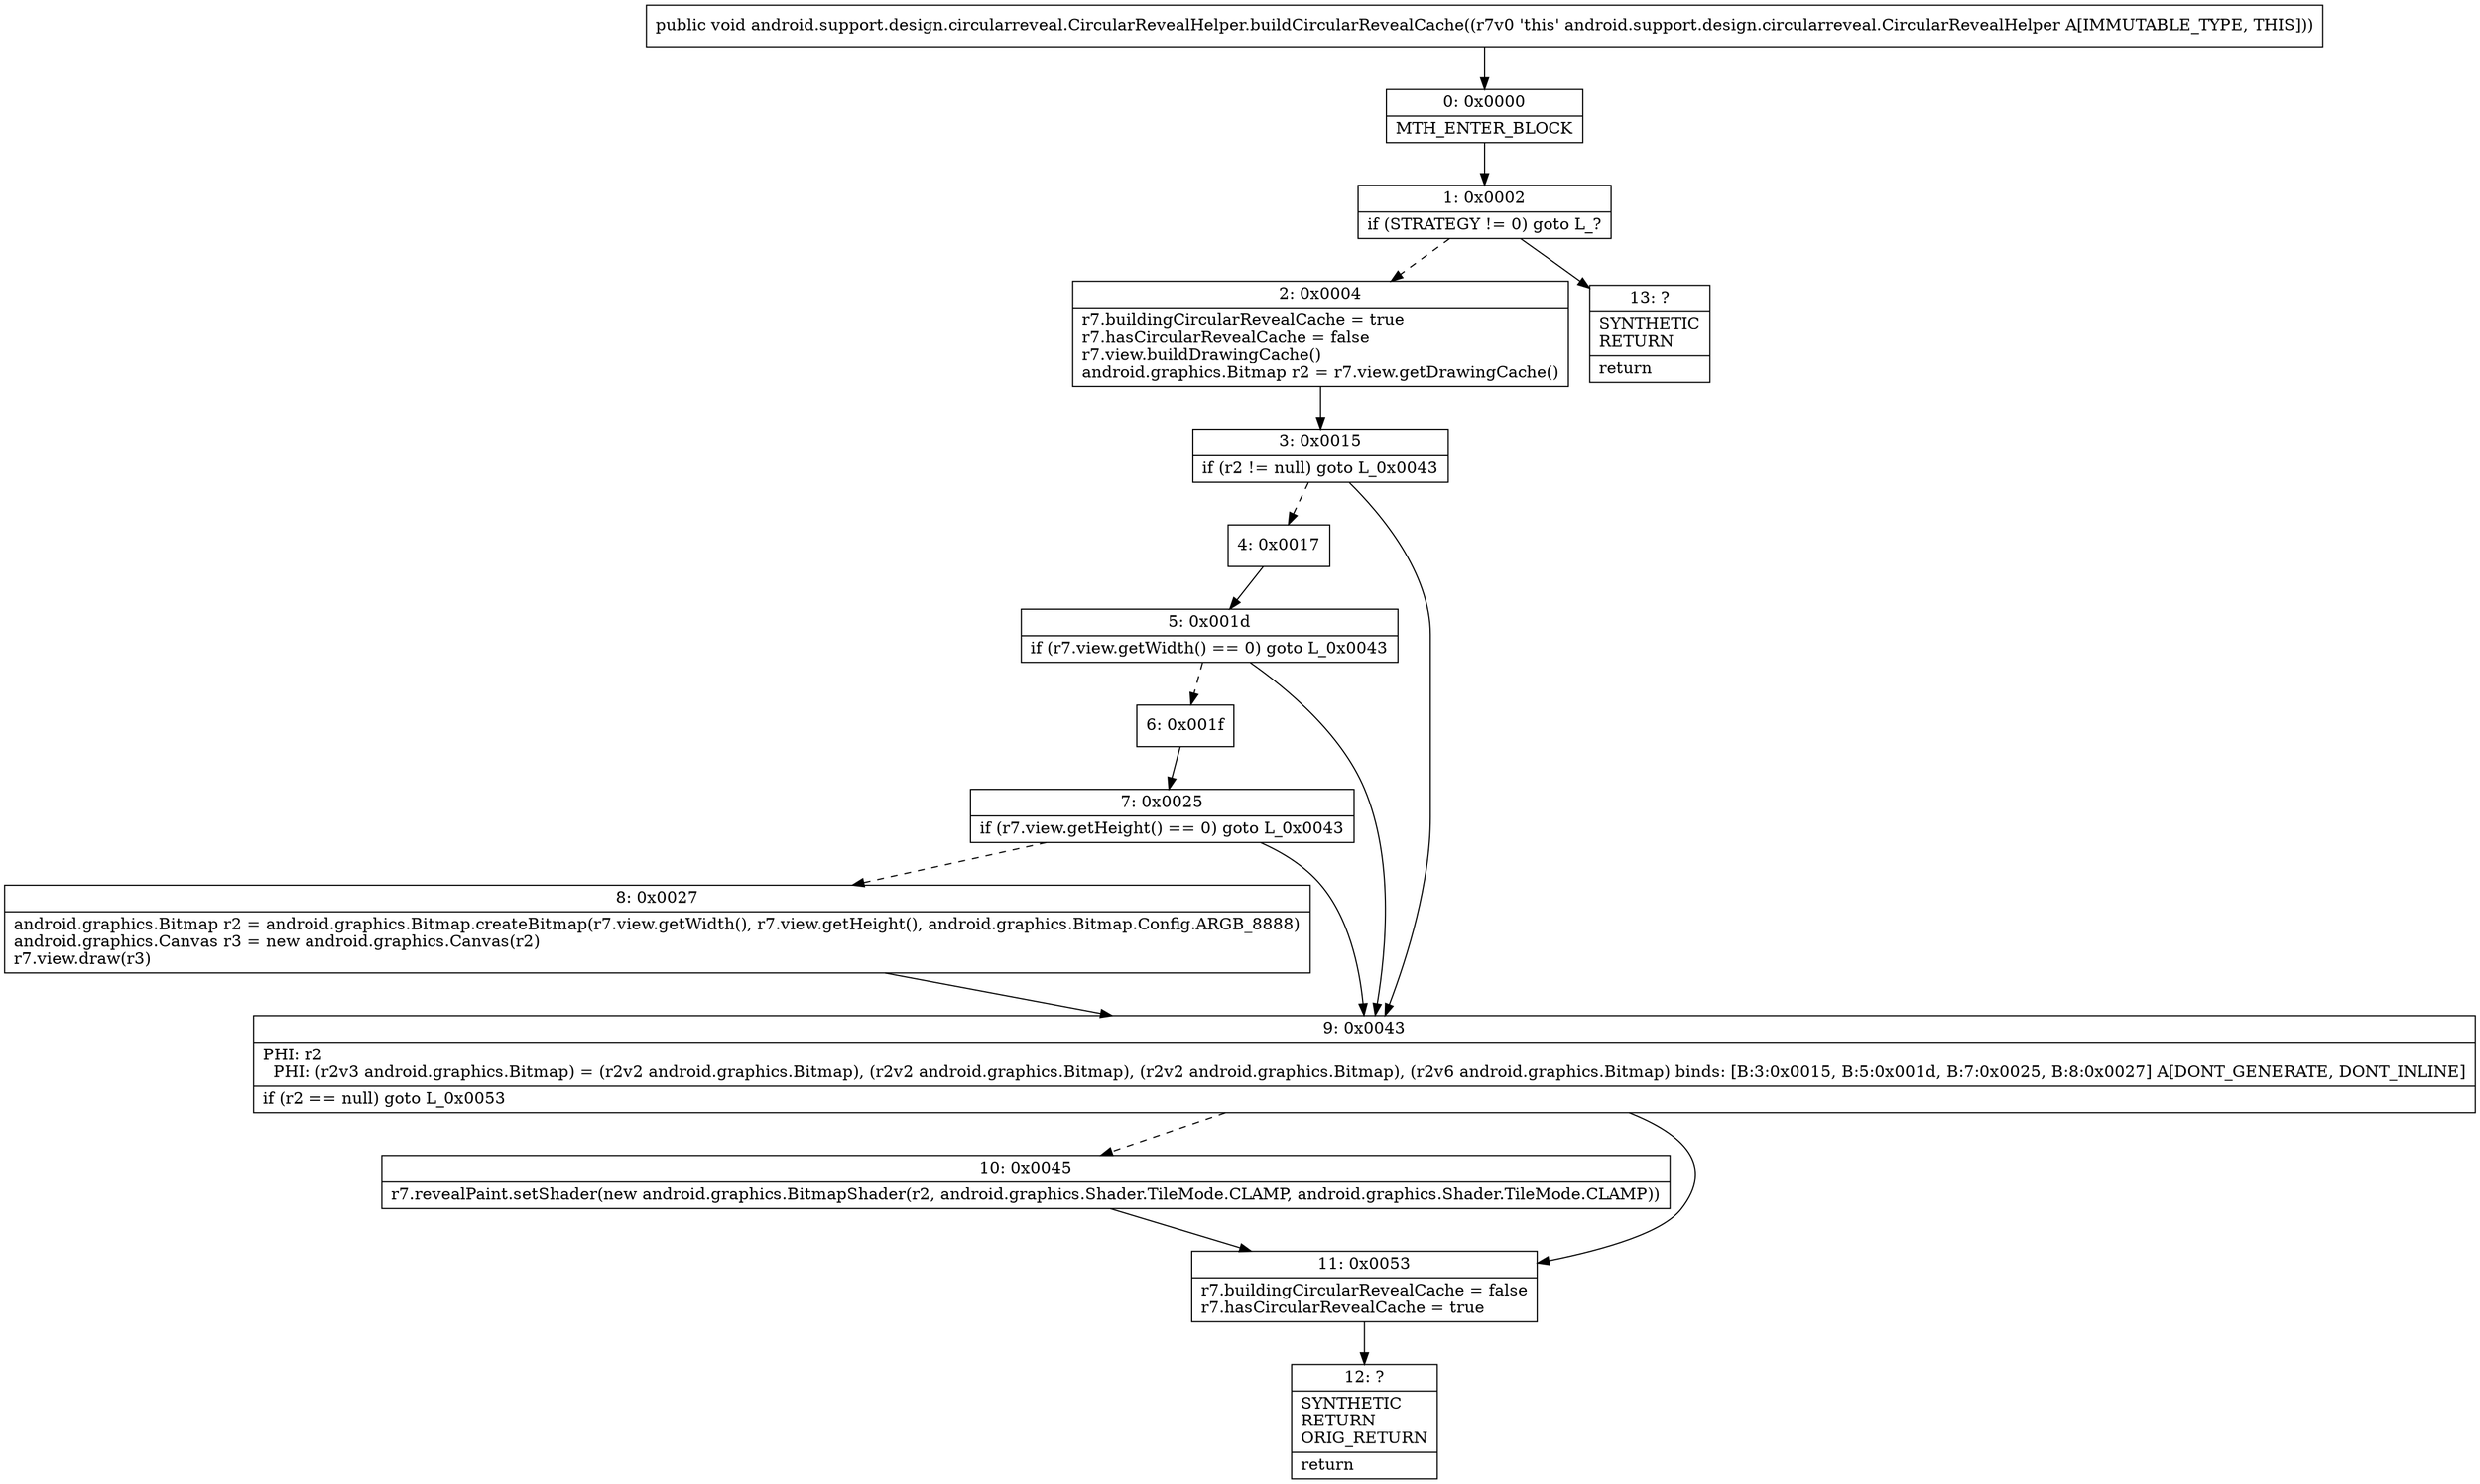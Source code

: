 digraph "CFG forandroid.support.design.circularreveal.CircularRevealHelper.buildCircularRevealCache()V" {
Node_0 [shape=record,label="{0\:\ 0x0000|MTH_ENTER_BLOCK\l}"];
Node_1 [shape=record,label="{1\:\ 0x0002|if (STRATEGY != 0) goto L_?\l}"];
Node_2 [shape=record,label="{2\:\ 0x0004|r7.buildingCircularRevealCache = true\lr7.hasCircularRevealCache = false\lr7.view.buildDrawingCache()\landroid.graphics.Bitmap r2 = r7.view.getDrawingCache()\l}"];
Node_3 [shape=record,label="{3\:\ 0x0015|if (r2 != null) goto L_0x0043\l}"];
Node_4 [shape=record,label="{4\:\ 0x0017}"];
Node_5 [shape=record,label="{5\:\ 0x001d|if (r7.view.getWidth() == 0) goto L_0x0043\l}"];
Node_6 [shape=record,label="{6\:\ 0x001f}"];
Node_7 [shape=record,label="{7\:\ 0x0025|if (r7.view.getHeight() == 0) goto L_0x0043\l}"];
Node_8 [shape=record,label="{8\:\ 0x0027|android.graphics.Bitmap r2 = android.graphics.Bitmap.createBitmap(r7.view.getWidth(), r7.view.getHeight(), android.graphics.Bitmap.Config.ARGB_8888)\landroid.graphics.Canvas r3 = new android.graphics.Canvas(r2)\lr7.view.draw(r3)\l}"];
Node_9 [shape=record,label="{9\:\ 0x0043|PHI: r2 \l  PHI: (r2v3 android.graphics.Bitmap) = (r2v2 android.graphics.Bitmap), (r2v2 android.graphics.Bitmap), (r2v2 android.graphics.Bitmap), (r2v6 android.graphics.Bitmap) binds: [B:3:0x0015, B:5:0x001d, B:7:0x0025, B:8:0x0027] A[DONT_GENERATE, DONT_INLINE]\l|if (r2 == null) goto L_0x0053\l}"];
Node_10 [shape=record,label="{10\:\ 0x0045|r7.revealPaint.setShader(new android.graphics.BitmapShader(r2, android.graphics.Shader.TileMode.CLAMP, android.graphics.Shader.TileMode.CLAMP))\l}"];
Node_11 [shape=record,label="{11\:\ 0x0053|r7.buildingCircularRevealCache = false\lr7.hasCircularRevealCache = true\l}"];
Node_12 [shape=record,label="{12\:\ ?|SYNTHETIC\lRETURN\lORIG_RETURN\l|return\l}"];
Node_13 [shape=record,label="{13\:\ ?|SYNTHETIC\lRETURN\l|return\l}"];
MethodNode[shape=record,label="{public void android.support.design.circularreveal.CircularRevealHelper.buildCircularRevealCache((r7v0 'this' android.support.design.circularreveal.CircularRevealHelper A[IMMUTABLE_TYPE, THIS])) }"];
MethodNode -> Node_0;
Node_0 -> Node_1;
Node_1 -> Node_2[style=dashed];
Node_1 -> Node_13;
Node_2 -> Node_3;
Node_3 -> Node_4[style=dashed];
Node_3 -> Node_9;
Node_4 -> Node_5;
Node_5 -> Node_6[style=dashed];
Node_5 -> Node_9;
Node_6 -> Node_7;
Node_7 -> Node_8[style=dashed];
Node_7 -> Node_9;
Node_8 -> Node_9;
Node_9 -> Node_10[style=dashed];
Node_9 -> Node_11;
Node_10 -> Node_11;
Node_11 -> Node_12;
}

